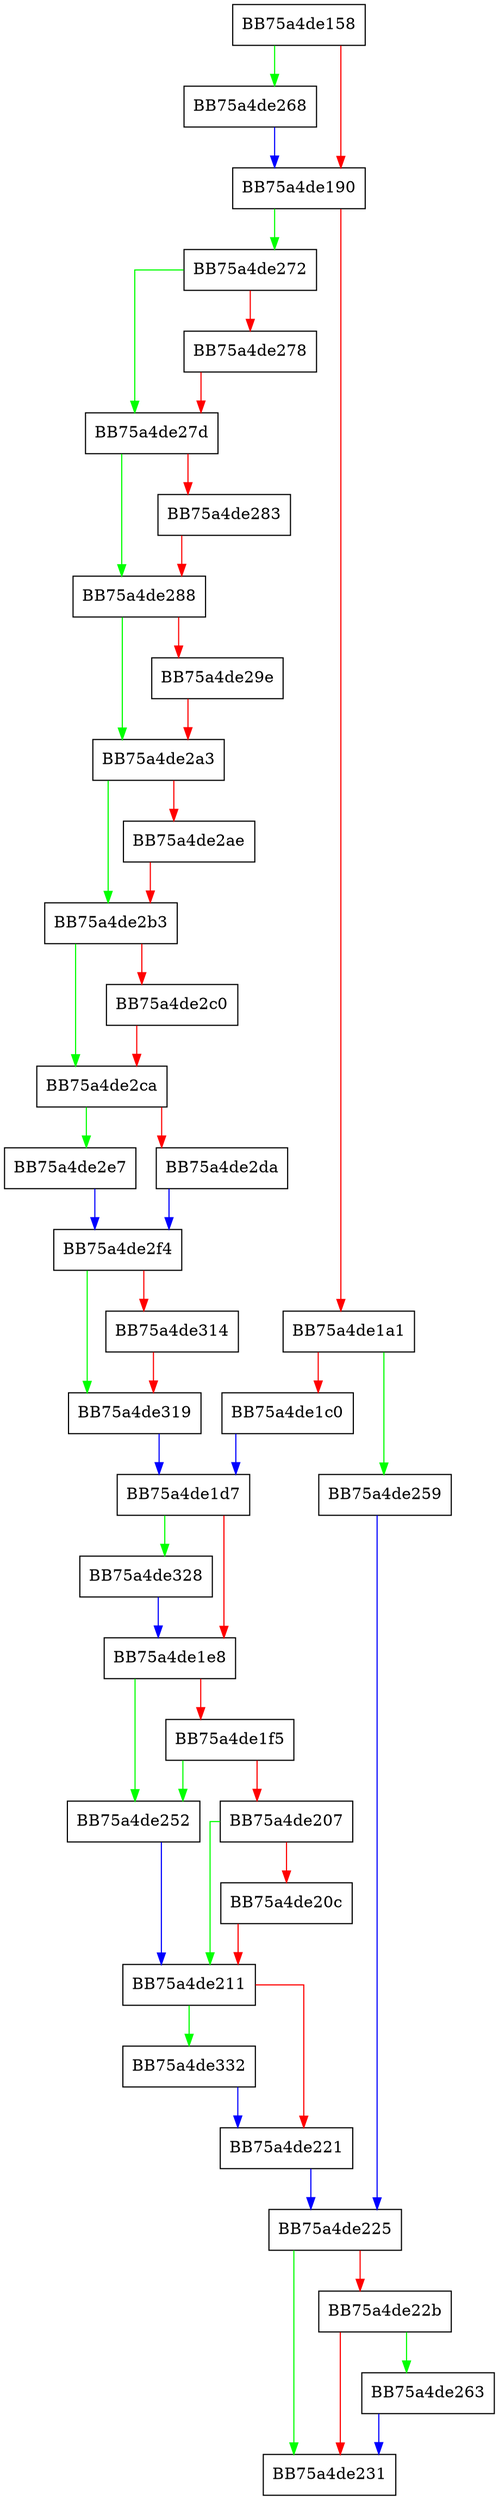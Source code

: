 digraph allocateNodeInfo {
  node [shape="box"];
  graph [splines=ortho];
  BB75a4de158 -> BB75a4de268 [color="green"];
  BB75a4de158 -> BB75a4de190 [color="red"];
  BB75a4de190 -> BB75a4de272 [color="green"];
  BB75a4de190 -> BB75a4de1a1 [color="red"];
  BB75a4de1a1 -> BB75a4de259 [color="green"];
  BB75a4de1a1 -> BB75a4de1c0 [color="red"];
  BB75a4de1c0 -> BB75a4de1d7 [color="blue"];
  BB75a4de1d7 -> BB75a4de328 [color="green"];
  BB75a4de1d7 -> BB75a4de1e8 [color="red"];
  BB75a4de1e8 -> BB75a4de252 [color="green"];
  BB75a4de1e8 -> BB75a4de1f5 [color="red"];
  BB75a4de1f5 -> BB75a4de252 [color="green"];
  BB75a4de1f5 -> BB75a4de207 [color="red"];
  BB75a4de207 -> BB75a4de211 [color="green"];
  BB75a4de207 -> BB75a4de20c [color="red"];
  BB75a4de20c -> BB75a4de211 [color="red"];
  BB75a4de211 -> BB75a4de332 [color="green"];
  BB75a4de211 -> BB75a4de221 [color="red"];
  BB75a4de221 -> BB75a4de225 [color="blue"];
  BB75a4de225 -> BB75a4de231 [color="green"];
  BB75a4de225 -> BB75a4de22b [color="red"];
  BB75a4de22b -> BB75a4de263 [color="green"];
  BB75a4de22b -> BB75a4de231 [color="red"];
  BB75a4de252 -> BB75a4de211 [color="blue"];
  BB75a4de259 -> BB75a4de225 [color="blue"];
  BB75a4de263 -> BB75a4de231 [color="blue"];
  BB75a4de268 -> BB75a4de190 [color="blue"];
  BB75a4de272 -> BB75a4de27d [color="green"];
  BB75a4de272 -> BB75a4de278 [color="red"];
  BB75a4de278 -> BB75a4de27d [color="red"];
  BB75a4de27d -> BB75a4de288 [color="green"];
  BB75a4de27d -> BB75a4de283 [color="red"];
  BB75a4de283 -> BB75a4de288 [color="red"];
  BB75a4de288 -> BB75a4de2a3 [color="green"];
  BB75a4de288 -> BB75a4de29e [color="red"];
  BB75a4de29e -> BB75a4de2a3 [color="red"];
  BB75a4de2a3 -> BB75a4de2b3 [color="green"];
  BB75a4de2a3 -> BB75a4de2ae [color="red"];
  BB75a4de2ae -> BB75a4de2b3 [color="red"];
  BB75a4de2b3 -> BB75a4de2ca [color="green"];
  BB75a4de2b3 -> BB75a4de2c0 [color="red"];
  BB75a4de2c0 -> BB75a4de2ca [color="red"];
  BB75a4de2ca -> BB75a4de2e7 [color="green"];
  BB75a4de2ca -> BB75a4de2da [color="red"];
  BB75a4de2da -> BB75a4de2f4 [color="blue"];
  BB75a4de2e7 -> BB75a4de2f4 [color="blue"];
  BB75a4de2f4 -> BB75a4de319 [color="green"];
  BB75a4de2f4 -> BB75a4de314 [color="red"];
  BB75a4de314 -> BB75a4de319 [color="red"];
  BB75a4de319 -> BB75a4de1d7 [color="blue"];
  BB75a4de328 -> BB75a4de1e8 [color="blue"];
  BB75a4de332 -> BB75a4de221 [color="blue"];
}